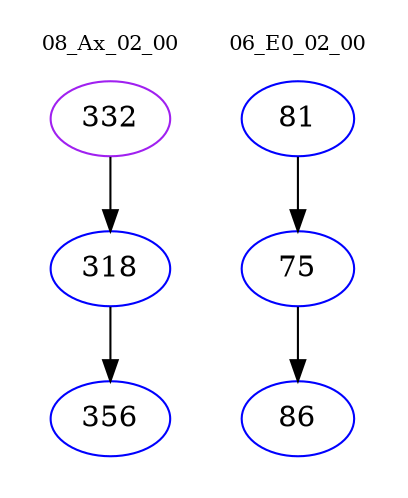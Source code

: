 digraph{
subgraph cluster_0 {
color = white
label = "08_Ax_02_00";
fontsize=10;
T0_332 [label="332", color="purple"]
T0_332 -> T0_318 [color="black"]
T0_318 [label="318", color="blue"]
T0_318 -> T0_356 [color="black"]
T0_356 [label="356", color="blue"]
}
subgraph cluster_1 {
color = white
label = "06_E0_02_00";
fontsize=10;
T1_81 [label="81", color="blue"]
T1_81 -> T1_75 [color="black"]
T1_75 [label="75", color="blue"]
T1_75 -> T1_86 [color="black"]
T1_86 [label="86", color="blue"]
}
}
